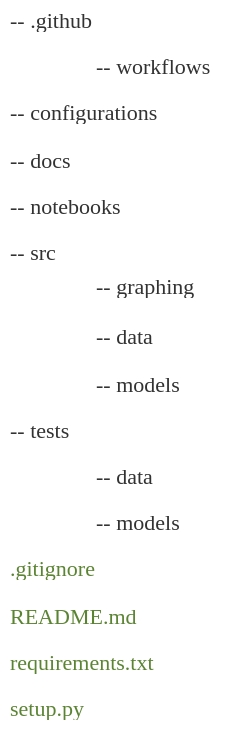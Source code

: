 <mxfile version="12.2.2" type="device" pages="1"><diagram id="3hOTSbe2vvhA_RsXeOTj" name="Page-1"><mxGraphModel dx="1024" dy="596" grid="1" gridSize="10" guides="1" tooltips="1" connect="1" arrows="1" fold="1" page="1" pageScale="1" pageWidth="583" pageHeight="827" math="0" shadow="0"><root><mxCell id="0"/><mxCell id="1" parent="0"/><mxCell id="vpwe26kUmN9oD8rpWgys-3" value="-- src" style="text;html=1;strokeColor=none;fillColor=none;align=left;verticalAlign=middle;whiteSpace=wrap;rounded=0;fontFamily=Comic Sans MS;fontSize=11;spacing=0;spacingBottom=1;spacingLeft=5;fontColor=#000000;textOpacity=80;" parent="1" vertex="1"><mxGeometry x="80" y="136" width="80" height="20" as="geometry"/></mxCell><mxCell id="vpwe26kUmN9oD8rpWgys-4" value="-- tests" style="text;html=1;strokeColor=none;fillColor=none;align=left;verticalAlign=middle;whiteSpace=wrap;rounded=0;fontFamily=Comic Sans MS;fontSize=11;spacing=0;spacingBottom=1;spacingLeft=5;fontColor=#000000;textOpacity=80;" parent="1" vertex="1"><mxGeometry x="80" y="225" width="80" height="20" as="geometry"/></mxCell><mxCell id="vpwe26kUmN9oD8rpWgys-5" value="-- configurations" style="text;html=1;strokeColor=none;fillColor=none;align=left;verticalAlign=middle;whiteSpace=wrap;rounded=0;fontFamily=Comic Sans MS;fontSize=11;spacing=0;spacingBottom=1;spacingLeft=5;fontColor=#000000;textOpacity=80;" parent="1" vertex="1"><mxGeometry x="80" y="66" width="100" height="20" as="geometry"/></mxCell><mxCell id="vpwe26kUmN9oD8rpWgys-6" value="-- .github" style="text;html=1;strokeColor=none;fillColor=none;align=left;verticalAlign=middle;whiteSpace=wrap;rounded=0;fontFamily=Comic Sans MS;fontSize=11;spacing=0;spacingBottom=1;rotation=0;spacingLeft=5;fontColor=#000000;textOpacity=80;" parent="1" vertex="1"><mxGeometry x="80" y="20" width="80" height="20" as="geometry"/></mxCell><mxCell id="vpwe26kUmN9oD8rpWgys-7" value="-- workflows" style="text;html=1;strokeColor=none;fillColor=none;align=left;verticalAlign=middle;whiteSpace=wrap;rounded=0;fontFamily=Comic Sans MS;fontSize=11;spacing=0;spacingBottom=1;rotation=0;spacingLeft=5;fontColor=#000000;textOpacity=80;" parent="1" vertex="1"><mxGeometry x="123" y="43" width="80" height="20" as="geometry"/></mxCell><mxCell id="vpwe26kUmN9oD8rpWgys-8" value="-- docs" style="text;html=1;strokeColor=none;fillColor=none;align=left;verticalAlign=middle;whiteSpace=wrap;rounded=0;fontFamily=Comic Sans MS;fontSize=11;spacing=0;spacingBottom=1;rotation=0;spacingLeft=5;fontColor=#000000;textOpacity=80;" parent="1" vertex="1"><mxGeometry x="80" y="90" width="80" height="20" as="geometry"/></mxCell><mxCell id="vpwe26kUmN9oD8rpWgys-9" value="-- notebooks" style="text;html=1;strokeColor=none;fillColor=none;align=left;verticalAlign=middle;whiteSpace=wrap;rounded=0;fontFamily=Comic Sans MS;fontSize=11;spacing=0;spacingBottom=1;spacingLeft=5;fontColor=#000000;textOpacity=80;" parent="1" vertex="1"><mxGeometry x="80" y="113" width="80" height="20" as="geometry"/></mxCell><mxCell id="vpwe26kUmN9oD8rpWgys-12" value=".gitignore" style="text;html=1;strokeColor=none;fillColor=none;align=left;verticalAlign=middle;whiteSpace=wrap;rounded=0;fontFamily=Comic Sans MS;fontSize=11;spacing=0;spacingBottom=1;rotation=0;fontColor=#336600;spacingLeft=5;textOpacity=80;" parent="1" vertex="1"><mxGeometry x="80" y="294" width="80" height="20" as="geometry"/></mxCell><mxCell id="vpwe26kUmN9oD8rpWgys-13" value="README.md" style="text;html=1;strokeColor=none;fillColor=none;align=left;verticalAlign=middle;whiteSpace=wrap;rounded=0;fontFamily=Comic Sans MS;fontSize=11;spacing=0;spacingBottom=1;rotation=0;fontColor=#336600;spacingLeft=5;textOpacity=80;" parent="1" vertex="1"><mxGeometry x="80" y="318" width="80" height="20" as="geometry"/></mxCell><mxCell id="vpwe26kUmN9oD8rpWgys-14" value="requirements.txt" style="text;html=1;strokeColor=none;fillColor=none;align=left;verticalAlign=middle;whiteSpace=wrap;rounded=0;fontFamily=Comic Sans MS;fontSize=11;spacing=0;spacingBottom=1;rotation=0;fontColor=#336600;spacingLeft=5;textOpacity=80;" parent="1" vertex="1"><mxGeometry x="80" y="341" width="80" height="20" as="geometry"/></mxCell><mxCell id="vpwe26kUmN9oD8rpWgys-15" value="setup.py" style="text;html=1;strokeColor=none;fillColor=none;align=left;verticalAlign=middle;whiteSpace=wrap;rounded=0;fontFamily=Comic Sans MS;fontSize=11;spacing=0;spacingBottom=1;rotation=0;fontColor=#336600;spacingLeft=5;textOpacity=80;" parent="1" vertex="1"><mxGeometry x="80" y="364" width="80" height="20" as="geometry"/></mxCell><mxCell id="vpwe26kUmN9oD8rpWgys-28" value="-- data" style="text;html=1;strokeColor=none;fillColor=none;align=left;verticalAlign=middle;whiteSpace=wrap;rounded=0;fontFamily=Comic Sans MS;fontSize=11;spacing=0;spacingBottom=1;spacingLeft=5;fontColor=#000000;textOpacity=80;" parent="1" vertex="1"><mxGeometry x="123" y="178" width="80" height="20" as="geometry"/></mxCell><mxCell id="vpwe26kUmN9oD8rpWgys-29" value="-- models" style="text;html=1;strokeColor=none;fillColor=none;align=left;verticalAlign=middle;whiteSpace=wrap;rounded=0;fontFamily=Comic Sans MS;fontSize=11;spacing=0;spacingBottom=1;spacingLeft=5;fontColor=#000000;textOpacity=80;" parent="1" vertex="1"><mxGeometry x="123" y="202" width="80" height="20" as="geometry"/></mxCell><mxCell id="vpwe26kUmN9oD8rpWgys-30" value="-- data" style="text;html=1;strokeColor=none;fillColor=none;align=left;verticalAlign=middle;whiteSpace=wrap;rounded=0;fontFamily=Comic Sans MS;fontSize=11;spacing=0;spacingBottom=1;spacingLeft=5;fontColor=#000000;textOpacity=80;" parent="1" vertex="1"><mxGeometry x="123" y="248" width="80" height="20" as="geometry"/></mxCell><mxCell id="vpwe26kUmN9oD8rpWgys-32" value="-- models" style="text;html=1;strokeColor=none;fillColor=none;align=left;verticalAlign=middle;whiteSpace=wrap;rounded=0;fontFamily=Comic Sans MS;fontSize=11;spacing=0;spacingBottom=1;spacingLeft=5;fontColor=#000000;textOpacity=80;" parent="1" vertex="1"><mxGeometry x="123" y="271" width="80" height="20" as="geometry"/></mxCell><mxCell id="BY8ipNOn4EhbW3FIPHhw-1" value="-- graphing" style="text;html=1;strokeColor=none;fillColor=none;align=left;verticalAlign=middle;whiteSpace=wrap;rounded=0;fontFamily=Comic Sans MS;fontSize=11;spacing=0;spacingBottom=1;spacingLeft=5;fontColor=#000000;textOpacity=80;" parent="1" vertex="1"><mxGeometry x="123" y="153" width="80" height="20" as="geometry"/></mxCell></root></mxGraphModel></diagram></mxfile>